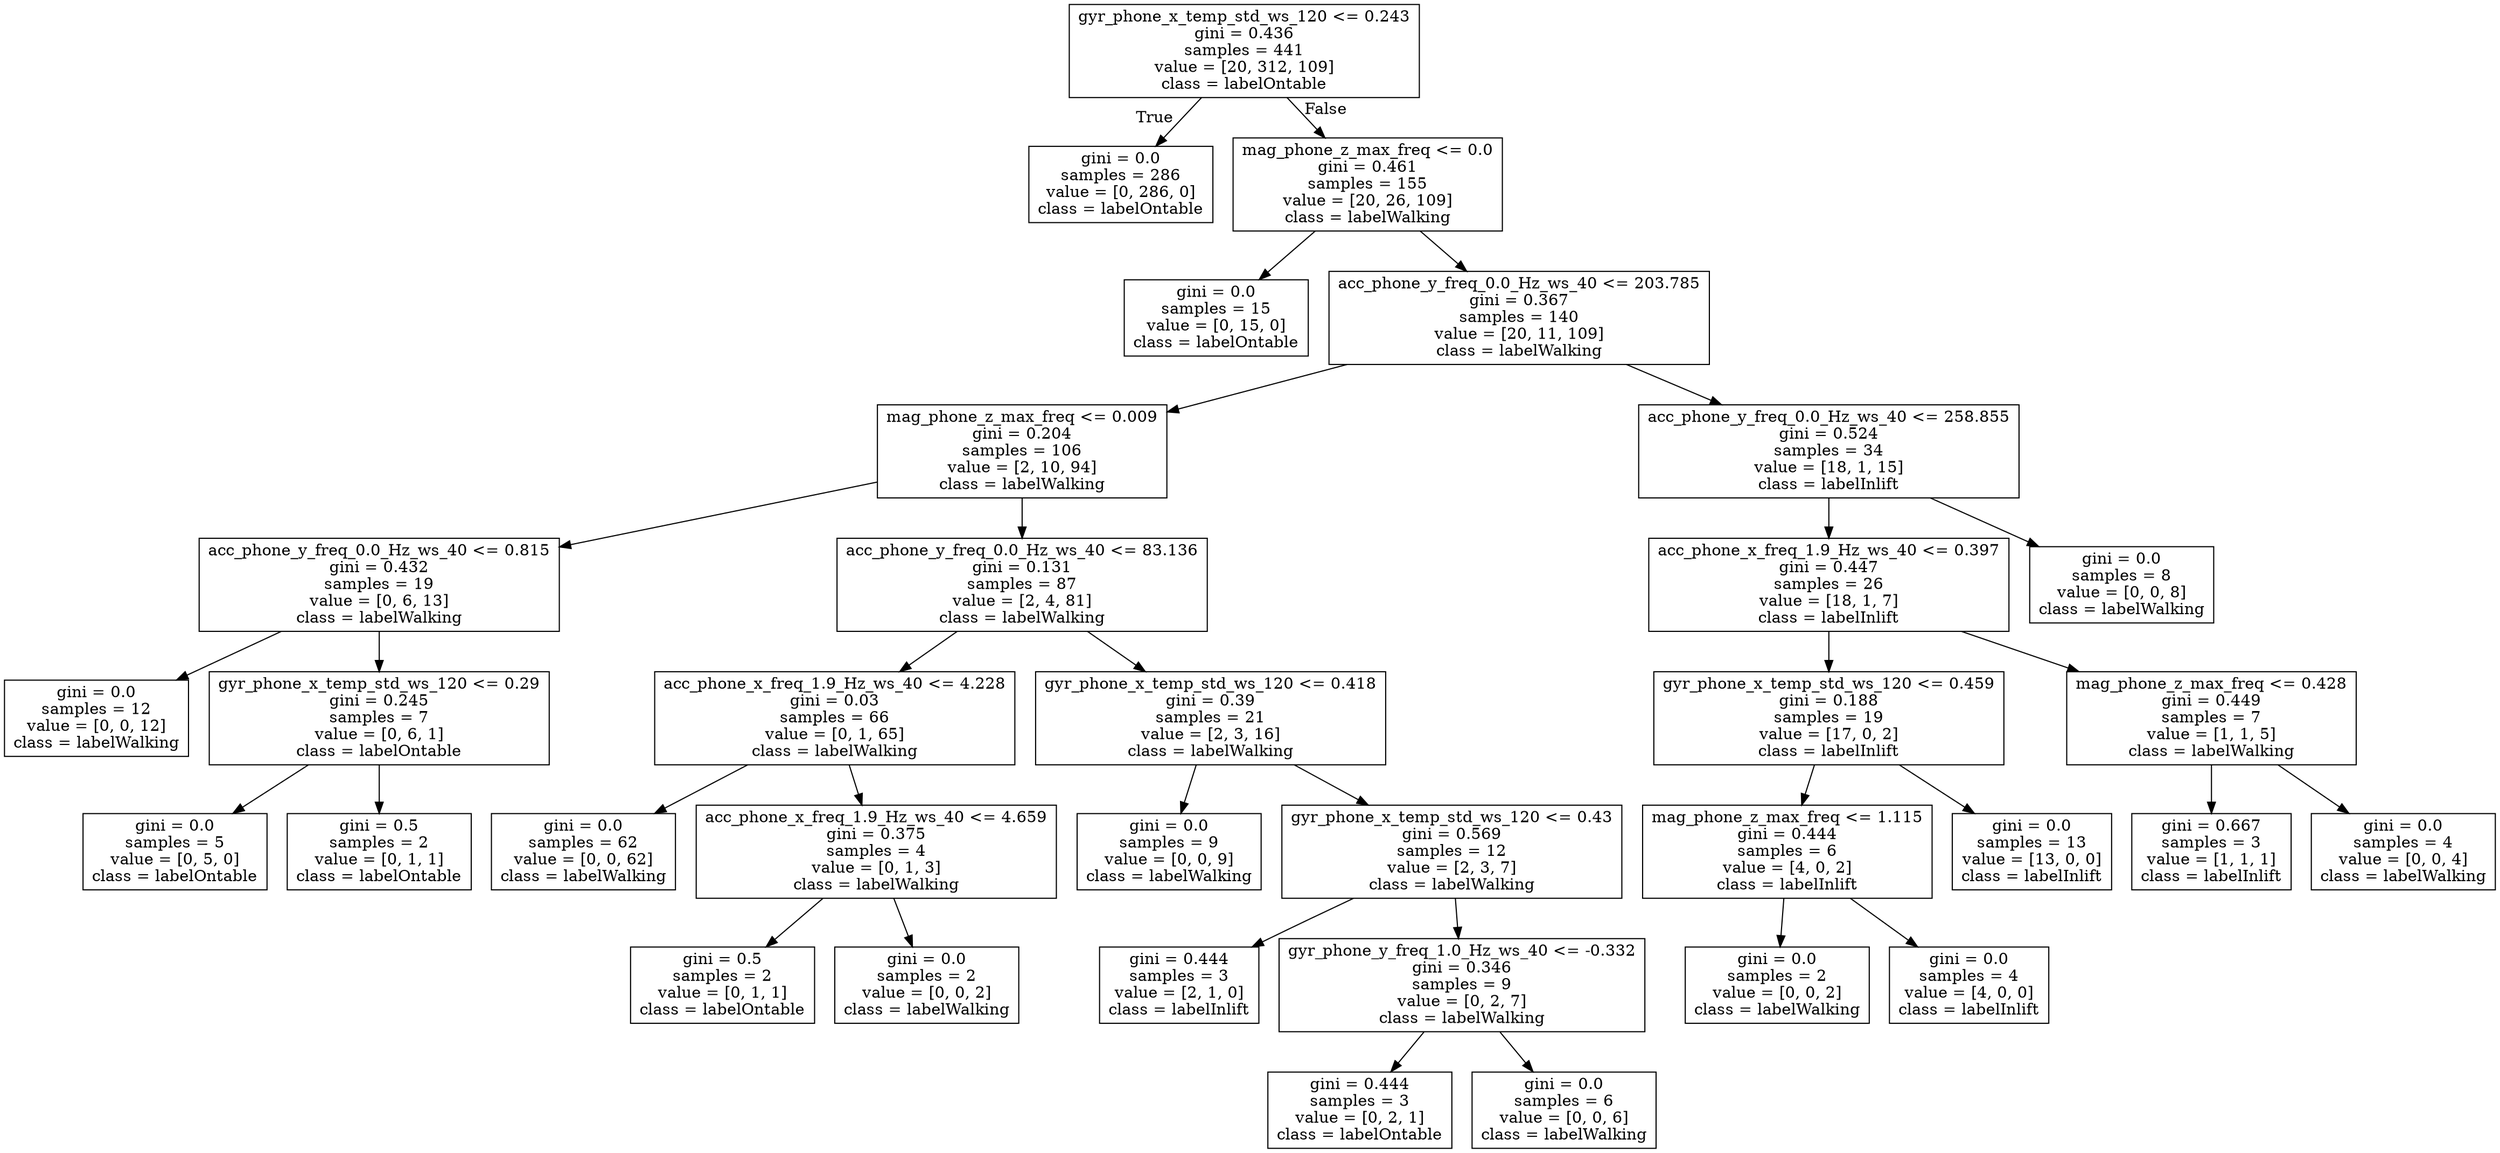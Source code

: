 digraph Tree {
node [shape=box] ;
0 [label="gyr_phone_x_temp_std_ws_120 <= 0.243\ngini = 0.436\nsamples = 441\nvalue = [20, 312, 109]\nclass = labelOntable"] ;
1 [label="gini = 0.0\nsamples = 286\nvalue = [0, 286, 0]\nclass = labelOntable"] ;
0 -> 1 [labeldistance=2.5, labelangle=45, headlabel="True"] ;
2 [label="mag_phone_z_max_freq <= 0.0\ngini = 0.461\nsamples = 155\nvalue = [20, 26, 109]\nclass = labelWalking"] ;
0 -> 2 [labeldistance=2.5, labelangle=-45, headlabel="False"] ;
3 [label="gini = 0.0\nsamples = 15\nvalue = [0, 15, 0]\nclass = labelOntable"] ;
2 -> 3 ;
4 [label="acc_phone_y_freq_0.0_Hz_ws_40 <= 203.785\ngini = 0.367\nsamples = 140\nvalue = [20, 11, 109]\nclass = labelWalking"] ;
2 -> 4 ;
5 [label="mag_phone_z_max_freq <= 0.009\ngini = 0.204\nsamples = 106\nvalue = [2, 10, 94]\nclass = labelWalking"] ;
4 -> 5 ;
6 [label="acc_phone_y_freq_0.0_Hz_ws_40 <= 0.815\ngini = 0.432\nsamples = 19\nvalue = [0, 6, 13]\nclass = labelWalking"] ;
5 -> 6 ;
7 [label="gini = 0.0\nsamples = 12\nvalue = [0, 0, 12]\nclass = labelWalking"] ;
6 -> 7 ;
8 [label="gyr_phone_x_temp_std_ws_120 <= 0.29\ngini = 0.245\nsamples = 7\nvalue = [0, 6, 1]\nclass = labelOntable"] ;
6 -> 8 ;
9 [label="gini = 0.0\nsamples = 5\nvalue = [0, 5, 0]\nclass = labelOntable"] ;
8 -> 9 ;
10 [label="gini = 0.5\nsamples = 2\nvalue = [0, 1, 1]\nclass = labelOntable"] ;
8 -> 10 ;
11 [label="acc_phone_y_freq_0.0_Hz_ws_40 <= 83.136\ngini = 0.131\nsamples = 87\nvalue = [2, 4, 81]\nclass = labelWalking"] ;
5 -> 11 ;
12 [label="acc_phone_x_freq_1.9_Hz_ws_40 <= 4.228\ngini = 0.03\nsamples = 66\nvalue = [0, 1, 65]\nclass = labelWalking"] ;
11 -> 12 ;
13 [label="gini = 0.0\nsamples = 62\nvalue = [0, 0, 62]\nclass = labelWalking"] ;
12 -> 13 ;
14 [label="acc_phone_x_freq_1.9_Hz_ws_40 <= 4.659\ngini = 0.375\nsamples = 4\nvalue = [0, 1, 3]\nclass = labelWalking"] ;
12 -> 14 ;
15 [label="gini = 0.5\nsamples = 2\nvalue = [0, 1, 1]\nclass = labelOntable"] ;
14 -> 15 ;
16 [label="gini = 0.0\nsamples = 2\nvalue = [0, 0, 2]\nclass = labelWalking"] ;
14 -> 16 ;
17 [label="gyr_phone_x_temp_std_ws_120 <= 0.418\ngini = 0.39\nsamples = 21\nvalue = [2, 3, 16]\nclass = labelWalking"] ;
11 -> 17 ;
18 [label="gini = 0.0\nsamples = 9\nvalue = [0, 0, 9]\nclass = labelWalking"] ;
17 -> 18 ;
19 [label="gyr_phone_x_temp_std_ws_120 <= 0.43\ngini = 0.569\nsamples = 12\nvalue = [2, 3, 7]\nclass = labelWalking"] ;
17 -> 19 ;
20 [label="gini = 0.444\nsamples = 3\nvalue = [2, 1, 0]\nclass = labelInlift"] ;
19 -> 20 ;
21 [label="gyr_phone_y_freq_1.0_Hz_ws_40 <= -0.332\ngini = 0.346\nsamples = 9\nvalue = [0, 2, 7]\nclass = labelWalking"] ;
19 -> 21 ;
22 [label="gini = 0.444\nsamples = 3\nvalue = [0, 2, 1]\nclass = labelOntable"] ;
21 -> 22 ;
23 [label="gini = 0.0\nsamples = 6\nvalue = [0, 0, 6]\nclass = labelWalking"] ;
21 -> 23 ;
24 [label="acc_phone_y_freq_0.0_Hz_ws_40 <= 258.855\ngini = 0.524\nsamples = 34\nvalue = [18, 1, 15]\nclass = labelInlift"] ;
4 -> 24 ;
25 [label="acc_phone_x_freq_1.9_Hz_ws_40 <= 0.397\ngini = 0.447\nsamples = 26\nvalue = [18, 1, 7]\nclass = labelInlift"] ;
24 -> 25 ;
26 [label="gyr_phone_x_temp_std_ws_120 <= 0.459\ngini = 0.188\nsamples = 19\nvalue = [17, 0, 2]\nclass = labelInlift"] ;
25 -> 26 ;
27 [label="mag_phone_z_max_freq <= 1.115\ngini = 0.444\nsamples = 6\nvalue = [4, 0, 2]\nclass = labelInlift"] ;
26 -> 27 ;
28 [label="gini = 0.0\nsamples = 2\nvalue = [0, 0, 2]\nclass = labelWalking"] ;
27 -> 28 ;
29 [label="gini = 0.0\nsamples = 4\nvalue = [4, 0, 0]\nclass = labelInlift"] ;
27 -> 29 ;
30 [label="gini = 0.0\nsamples = 13\nvalue = [13, 0, 0]\nclass = labelInlift"] ;
26 -> 30 ;
31 [label="mag_phone_z_max_freq <= 0.428\ngini = 0.449\nsamples = 7\nvalue = [1, 1, 5]\nclass = labelWalking"] ;
25 -> 31 ;
32 [label="gini = 0.667\nsamples = 3\nvalue = [1, 1, 1]\nclass = labelInlift"] ;
31 -> 32 ;
33 [label="gini = 0.0\nsamples = 4\nvalue = [0, 0, 4]\nclass = labelWalking"] ;
31 -> 33 ;
34 [label="gini = 0.0\nsamples = 8\nvalue = [0, 0, 8]\nclass = labelWalking"] ;
24 -> 34 ;
}
